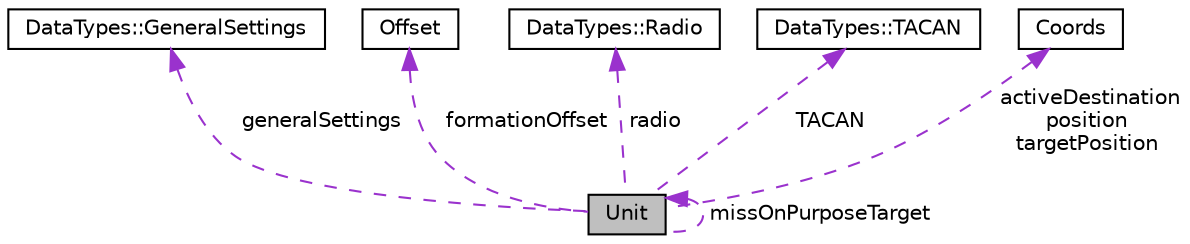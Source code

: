 digraph "Unit"
{
 // LATEX_PDF_SIZE
  edge [fontname="Helvetica",fontsize="10",labelfontname="Helvetica",labelfontsize="10"];
  node [fontname="Helvetica",fontsize="10",shape=record];
  Node1 [label="Unit",height=0.2,width=0.4,color="black", fillcolor="grey75", style="filled", fontcolor="black",tooltip=" "];
  Node2 -> Node1 [dir="back",color="darkorchid3",fontsize="10",style="dashed",label=" generalSettings" ,fontname="Helvetica"];
  Node2 [label="DataTypes::GeneralSettings",height=0.2,width=0.4,color="black", fillcolor="white", style="filled",URL="$structDataTypes_1_1GeneralSettings.html",tooltip=" "];
  Node3 -> Node1 [dir="back",color="darkorchid3",fontsize="10",style="dashed",label=" formationOffset" ,fontname="Helvetica"];
  Node3 [label="Offset",height=0.2,width=0.4,color="black", fillcolor="white", style="filled",URL="$structOffset.html",tooltip=" "];
  Node4 -> Node1 [dir="back",color="darkorchid3",fontsize="10",style="dashed",label=" radio" ,fontname="Helvetica"];
  Node4 [label="DataTypes::Radio",height=0.2,width=0.4,color="black", fillcolor="white", style="filled",URL="$structDataTypes_1_1Radio.html",tooltip=" "];
  Node1 -> Node1 [dir="back",color="darkorchid3",fontsize="10",style="dashed",label=" missOnPurposeTarget" ,fontname="Helvetica"];
  Node5 -> Node1 [dir="back",color="darkorchid3",fontsize="10",style="dashed",label=" TACAN" ,fontname="Helvetica"];
  Node5 [label="DataTypes::TACAN",height=0.2,width=0.4,color="black", fillcolor="white", style="filled",URL="$structDataTypes_1_1TACAN.html",tooltip=" "];
  Node6 -> Node1 [dir="back",color="darkorchid3",fontsize="10",style="dashed",label=" activeDestination\nposition\ntargetPosition" ,fontname="Helvetica"];
  Node6 [label="Coords",height=0.2,width=0.4,color="black", fillcolor="white", style="filled",URL="$structCoords.html",tooltip=" "];
}
